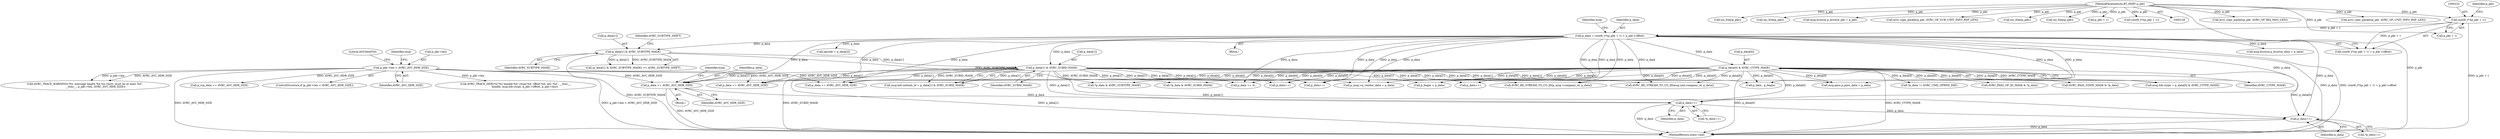 digraph "0_Android_830cb39cb2a0f1bf6704d264e2a5c5029c175dd7@pointer" {
"1000637" [label="(Call,p_data++)"];
"1000610" [label="(Call,p_data++)"];
"1000598" [label="(Call,p_data += AVRC_AVC_HDR_SIZE)"];
"1000280" [label="(Call,p_pkt->len < AVRC_AVC_HDR_SIZE)"];
"1000218" [label="(Call,p_data = (uint8_t*)(p_pkt + 1) + p_pkt->offset)"];
"1000221" [label="(Call,(uint8_t*)(p_pkt + 1))"];
"1000132" [label="(MethodParameterIn,BT_HDR* p_pkt)"];
"1000305" [label="(Call,p_data[0] & AVRC_CTYPE_MASK)"];
"1000344" [label="(Call,p_data[1] & AVRC_SUBID_MASK)"];
"1000332" [label="(Call,p_data[1] & AVRC_SUBTYPE_MASK)"];
"1000573" [label="(Block,)"];
"1000604" [label="(Identifier,msg)"];
"1000306" [label="(Call,p_data[0])"];
"1000219" [label="(Identifier,p_data)"];
"1000218" [label="(Call,p_data = (uint8_t*)(p_pkt + 1) + p_pkt->offset)"];
"1000221" [label="(Call,(uint8_t*)(p_pkt + 1))"];
"1000478" [label="(Call,p_data += 4)"];
"1000698" [label="(Call,AVRC_BE_STREAM_TO_CO_ID(p_msg->company_id, p_data))"];
"1000310" [label="(Call,AVRC_TRACE_DEBUG(\"%s handle:%d, ctype:%d, offset:%d, len: %d\", __func__,\n                      handle, msg.hdr.ctype, p_pkt->offset, p_pkt->len))"];
"1000336" [label="(Identifier,AVRC_SUBTYPE_MASK)"];
"1000254" [label="(Call,msg.browse.p_browse_data = p_data)"];
"1000871" [label="(Call,p_data++)"];
"1000598" [label="(Call,p_data += AVRC_AVC_HDR_SIZE)"];
"1000636" [label="(Call,*p_data++)"];
"1000599" [label="(Identifier,p_data)"];
"1000609" [label="(Call,*p_data++)"];
"1000349" [label="(Call,opcode = p_data[2])"];
"1000619" [label="(Call,*p_data != AVRC_CMD_OPRND_PAD)"];
"1000695" [label="(Call,p_data += AVRC_AVC_HDR_SIZE)"];
"1000345" [label="(Call,p_data[1])"];
"1000973" [label="(Call,avrc_copy_packet(p_pkt, AVRC_OP_REJ_MSG_LEN))"];
"1000716" [label="(Call,p_data - p_begin)"];
"1000838" [label="(Call,p_data += AVRC_AVC_HDR_SIZE)"];
"1000132" [label="(MethodParameterIn,BT_HDR* p_pkt)"];
"1000488" [label="(Call,*p_data & AVRC_SUBTYPE_MASK)"];
"1000394" [label="(Call,avrc_copy_packet(p_pkt, AVRC_OP_UNIT_INFO_RSP_LEN))"];
"1000847" [label="(Call,AVRC_PASS_OP_ID_MASK & *p_data)"];
"1000333" [label="(Call,p_data[1])"];
"1000611" [label="(Identifier,p_data)"];
"1000637" [label="(Call,p_data++)"];
"1000281" [label="(Call,p_pkt->len)"];
"1001055" [label="(Call,osi_free(p_pkt))"];
"1000911" [label="(Call,msg.pass.p_pass_data = p_data)"];
"1000296" [label="(Call,osi_free(p_pkt))"];
"1000852" [label="(Call,AVRC_PASS_STATE_MASK & *p_data)"];
"1000289" [label="(Call,AVRC_TRACE_WARNING(\"%s: message length %d too short: must be at least %d\",\n                         __func__, p_pkt->len, AVRC_AVC_HDR_SIZE))"];
"1000270" [label="(Call,msg.browse.p_browse_pkt = p_pkt)"];
"1000220" [label="(Call,(uint8_t*)(p_pkt + 1) + p_pkt->offset)"];
"1000503" [label="(Call,p_data++)"];
"1000280" [label="(Call,p_pkt->len < AVRC_AVC_HDR_SIZE)"];
"1000521" [label="(Call,avrc_copy_packet(p_pkt, AVRC_OP_SUB_UNIT_INFO_RSP_LEN))"];
"1000638" [label="(Identifier,p_data)"];
"1000287" [label="(Literal,0x534e4554)"];
"1000499" [label="(Call,*p_data & AVRC_SUBID_MASK)"];
"1000880" [label="(Call,p_data++)"];
"1000302" [label="(Identifier,msg)"];
"1000284" [label="(Identifier,AVRC_AVC_HDR_SIZE)"];
"1000299" [label="(Call,msg.hdr.ctype = p_data[0] & AVRC_CTYPE_MASK)"];
"1000703" [label="(Call,p_msg->p_vendor_data = p_data)"];
"1000133" [label="(Block,)"];
"1000332" [label="(Call,p_data[1] & AVRC_SUBTYPE_MASK)"];
"1000227" [label="(Identifier,p_pkt)"];
"1000188" [label="(Call,osi_free(p_pkt))"];
"1000344" [label="(Call,p_data[1] & AVRC_SUBID_MASK)"];
"1000223" [label="(Call,p_pkt + 1)"];
"1000196" [label="(Call,osi_free(p_pkt))"];
"1000231" [label="(Identifier,msg)"];
"1000405" [label="(Call,p_rsp_data += AVRC_AVC_HDR_SIZE)"];
"1000673" [label="(Call,p_begin = p_data)"];
"1000667" [label="(Call,p_pkt + 1)"];
"1000610" [label="(Call,p_data++)"];
"1000348" [label="(Identifier,AVRC_SUBID_MASK)"];
"1000331" [label="(Call,(p_data[1] & AVRC_SUBTYPE_MASK) >> AVRC_SUBTYPE_SHIFT)"];
"1000338" [label="(Call,msg.hdr.subunit_id = p_data[1] & AVRC_SUBID_MASK)"];
"1000600" [label="(Identifier,AVRC_AVC_HDR_SIZE)"];
"1000279" [label="(ControlStructure,if (p_pkt->len < AVRC_AVC_HDR_SIZE))"];
"1000337" [label="(Identifier,AVRC_SUBTYPE_SHIFT)"];
"1000305" [label="(Call,p_data[0] & AVRC_CTYPE_MASK)"];
"1000665" [label="(Call,(uint8_t*)(p_pkt + 1))"];
"1001057" [label="(MethodReturn,static void)"];
"1000505" [label="(Call,AVRC_BE_STREAM_TO_CO_ID(msg.unit.company_id, p_data))"];
"1000309" [label="(Identifier,AVRC_CTYPE_MASK)"];
"1000637" -> "1000636"  [label="AST: "];
"1000637" -> "1000638"  [label="CFG: "];
"1000638" -> "1000637"  [label="AST: "];
"1000636" -> "1000637"  [label="CFG: "];
"1000637" -> "1001057"  [label="DDG: p_data"];
"1000610" -> "1000637"  [label="DDG: p_data"];
"1000305" -> "1000637"  [label="DDG: p_data[0]"];
"1000344" -> "1000637"  [label="DDG: p_data[1]"];
"1000218" -> "1000637"  [label="DDG: p_data"];
"1000610" -> "1000609"  [label="AST: "];
"1000610" -> "1000611"  [label="CFG: "];
"1000611" -> "1000610"  [label="AST: "];
"1000609" -> "1000610"  [label="CFG: "];
"1000610" -> "1001057"  [label="DDG: p_data"];
"1000598" -> "1000610"  [label="DDG: p_data"];
"1000305" -> "1000610"  [label="DDG: p_data[0]"];
"1000344" -> "1000610"  [label="DDG: p_data[1]"];
"1000218" -> "1000610"  [label="DDG: p_data"];
"1000598" -> "1000573"  [label="AST: "];
"1000598" -> "1000600"  [label="CFG: "];
"1000599" -> "1000598"  [label="AST: "];
"1000600" -> "1000598"  [label="AST: "];
"1000604" -> "1000598"  [label="CFG: "];
"1000598" -> "1001057"  [label="DDG: AVRC_AVC_HDR_SIZE"];
"1000280" -> "1000598"  [label="DDG: AVRC_AVC_HDR_SIZE"];
"1000218" -> "1000598"  [label="DDG: p_data"];
"1000305" -> "1000598"  [label="DDG: p_data[0]"];
"1000344" -> "1000598"  [label="DDG: p_data[1]"];
"1000280" -> "1000279"  [label="AST: "];
"1000280" -> "1000284"  [label="CFG: "];
"1000281" -> "1000280"  [label="AST: "];
"1000284" -> "1000280"  [label="AST: "];
"1000287" -> "1000280"  [label="CFG: "];
"1000302" -> "1000280"  [label="CFG: "];
"1000280" -> "1001057"  [label="DDG: AVRC_AVC_HDR_SIZE"];
"1000280" -> "1001057"  [label="DDG: p_pkt->len < AVRC_AVC_HDR_SIZE"];
"1000280" -> "1000289"  [label="DDG: p_pkt->len"];
"1000280" -> "1000289"  [label="DDG: AVRC_AVC_HDR_SIZE"];
"1000280" -> "1000310"  [label="DDG: p_pkt->len"];
"1000280" -> "1000405"  [label="DDG: AVRC_AVC_HDR_SIZE"];
"1000280" -> "1000695"  [label="DDG: AVRC_AVC_HDR_SIZE"];
"1000280" -> "1000838"  [label="DDG: AVRC_AVC_HDR_SIZE"];
"1000218" -> "1000133"  [label="AST: "];
"1000218" -> "1000220"  [label="CFG: "];
"1000219" -> "1000218"  [label="AST: "];
"1000220" -> "1000218"  [label="AST: "];
"1000231" -> "1000218"  [label="CFG: "];
"1000218" -> "1001057"  [label="DDG: p_data"];
"1000218" -> "1001057"  [label="DDG: (uint8_t*)(p_pkt + 1) + p_pkt->offset"];
"1000221" -> "1000218"  [label="DDG: p_pkt + 1"];
"1000218" -> "1000254"  [label="DDG: p_data"];
"1000218" -> "1000305"  [label="DDG: p_data"];
"1000218" -> "1000332"  [label="DDG: p_data"];
"1000218" -> "1000344"  [label="DDG: p_data"];
"1000218" -> "1000349"  [label="DDG: p_data"];
"1000218" -> "1000478"  [label="DDG: p_data"];
"1000218" -> "1000503"  [label="DDG: p_data"];
"1000218" -> "1000505"  [label="DDG: p_data"];
"1000218" -> "1000673"  [label="DDG: p_data"];
"1000218" -> "1000695"  [label="DDG: p_data"];
"1000218" -> "1000698"  [label="DDG: p_data"];
"1000218" -> "1000703"  [label="DDG: p_data"];
"1000218" -> "1000716"  [label="DDG: p_data"];
"1000218" -> "1000838"  [label="DDG: p_data"];
"1000218" -> "1000871"  [label="DDG: p_data"];
"1000218" -> "1000880"  [label="DDG: p_data"];
"1000218" -> "1000911"  [label="DDG: p_data"];
"1000221" -> "1000220"  [label="AST: "];
"1000221" -> "1000223"  [label="CFG: "];
"1000222" -> "1000221"  [label="AST: "];
"1000223" -> "1000221"  [label="AST: "];
"1000227" -> "1000221"  [label="CFG: "];
"1000221" -> "1001057"  [label="DDG: p_pkt + 1"];
"1000221" -> "1000220"  [label="DDG: p_pkt + 1"];
"1000132" -> "1000221"  [label="DDG: p_pkt"];
"1000132" -> "1000128"  [label="AST: "];
"1000132" -> "1001057"  [label="DDG: p_pkt"];
"1000132" -> "1000188"  [label="DDG: p_pkt"];
"1000132" -> "1000196"  [label="DDG: p_pkt"];
"1000132" -> "1000223"  [label="DDG: p_pkt"];
"1000132" -> "1000270"  [label="DDG: p_pkt"];
"1000132" -> "1000296"  [label="DDG: p_pkt"];
"1000132" -> "1000394"  [label="DDG: p_pkt"];
"1000132" -> "1000521"  [label="DDG: p_pkt"];
"1000132" -> "1000665"  [label="DDG: p_pkt"];
"1000132" -> "1000667"  [label="DDG: p_pkt"];
"1000132" -> "1000973"  [label="DDG: p_pkt"];
"1000132" -> "1001055"  [label="DDG: p_pkt"];
"1000305" -> "1000299"  [label="AST: "];
"1000305" -> "1000309"  [label="CFG: "];
"1000306" -> "1000305"  [label="AST: "];
"1000309" -> "1000305"  [label="AST: "];
"1000299" -> "1000305"  [label="CFG: "];
"1000305" -> "1001057"  [label="DDG: AVRC_CTYPE_MASK"];
"1000305" -> "1001057"  [label="DDG: p_data[0]"];
"1000305" -> "1000299"  [label="DDG: p_data[0]"];
"1000305" -> "1000299"  [label="DDG: AVRC_CTYPE_MASK"];
"1000305" -> "1000478"  [label="DDG: p_data[0]"];
"1000305" -> "1000488"  [label="DDG: p_data[0]"];
"1000305" -> "1000499"  [label="DDG: p_data[0]"];
"1000305" -> "1000503"  [label="DDG: p_data[0]"];
"1000305" -> "1000505"  [label="DDG: p_data[0]"];
"1000305" -> "1000619"  [label="DDG: p_data[0]"];
"1000305" -> "1000673"  [label="DDG: p_data[0]"];
"1000305" -> "1000695"  [label="DDG: p_data[0]"];
"1000305" -> "1000698"  [label="DDG: p_data[0]"];
"1000305" -> "1000703"  [label="DDG: p_data[0]"];
"1000305" -> "1000716"  [label="DDG: p_data[0]"];
"1000305" -> "1000838"  [label="DDG: p_data[0]"];
"1000305" -> "1000847"  [label="DDG: p_data[0]"];
"1000305" -> "1000852"  [label="DDG: p_data[0]"];
"1000305" -> "1000871"  [label="DDG: p_data[0]"];
"1000305" -> "1000880"  [label="DDG: p_data[0]"];
"1000305" -> "1000911"  [label="DDG: p_data[0]"];
"1000344" -> "1000338"  [label="AST: "];
"1000344" -> "1000348"  [label="CFG: "];
"1000345" -> "1000344"  [label="AST: "];
"1000348" -> "1000344"  [label="AST: "];
"1000338" -> "1000344"  [label="CFG: "];
"1000344" -> "1001057"  [label="DDG: AVRC_SUBID_MASK"];
"1000344" -> "1001057"  [label="DDG: p_data[1]"];
"1000344" -> "1000338"  [label="DDG: p_data[1]"];
"1000344" -> "1000338"  [label="DDG: AVRC_SUBID_MASK"];
"1000332" -> "1000344"  [label="DDG: p_data[1]"];
"1000344" -> "1000478"  [label="DDG: p_data[1]"];
"1000344" -> "1000499"  [label="DDG: AVRC_SUBID_MASK"];
"1000344" -> "1000503"  [label="DDG: p_data[1]"];
"1000344" -> "1000505"  [label="DDG: p_data[1]"];
"1000344" -> "1000673"  [label="DDG: p_data[1]"];
"1000344" -> "1000695"  [label="DDG: p_data[1]"];
"1000344" -> "1000698"  [label="DDG: p_data[1]"];
"1000344" -> "1000703"  [label="DDG: p_data[1]"];
"1000344" -> "1000716"  [label="DDG: p_data[1]"];
"1000344" -> "1000838"  [label="DDG: p_data[1]"];
"1000344" -> "1000871"  [label="DDG: p_data[1]"];
"1000344" -> "1000880"  [label="DDG: p_data[1]"];
"1000344" -> "1000911"  [label="DDG: p_data[1]"];
"1000332" -> "1000331"  [label="AST: "];
"1000332" -> "1000336"  [label="CFG: "];
"1000333" -> "1000332"  [label="AST: "];
"1000336" -> "1000332"  [label="AST: "];
"1000337" -> "1000332"  [label="CFG: "];
"1000332" -> "1001057"  [label="DDG: AVRC_SUBTYPE_MASK"];
"1000332" -> "1000331"  [label="DDG: p_data[1]"];
"1000332" -> "1000331"  [label="DDG: AVRC_SUBTYPE_MASK"];
"1000332" -> "1000488"  [label="DDG: AVRC_SUBTYPE_MASK"];
}
